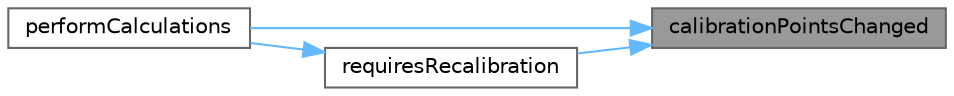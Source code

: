 digraph "calibrationPointsChanged"
{
 // INTERACTIVE_SVG=YES
 // LATEX_PDF_SIZE
  bgcolor="transparent";
  edge [fontname=Helvetica,fontsize=10,labelfontname=Helvetica,labelfontsize=10];
  node [fontname=Helvetica,fontsize=10,shape=box,height=0.2,width=0.4];
  rankdir="RL";
  Node1 [label="calibrationPointsChanged",height=0.2,width=0.4,color="gray40", fillcolor="grey60", style="filled", fontcolor="black",tooltip=" "];
  Node1 -> Node2 [dir="back",color="steelblue1",style="solid"];
  Node2 [label="performCalculations",height=0.2,width=0.4,color="grey40", fillcolor="white", style="filled",URL="$classore_1_1data_1_1_black_scholes_model_builder_base.html#a1127cccc9668a02247dc139d27121708",tooltip=" "];
  Node1 -> Node3 [dir="back",color="steelblue1",style="solid"];
  Node3 [label="requiresRecalibration",height=0.2,width=0.4,color="grey40", fillcolor="white", style="filled",URL="$classore_1_1data_1_1_black_scholes_model_builder_base.html#a83cbd1c07f17f2f51faea02f40eeaac9",tooltip=" "];
  Node3 -> Node2 [dir="back",color="steelblue1",style="solid"];
}
